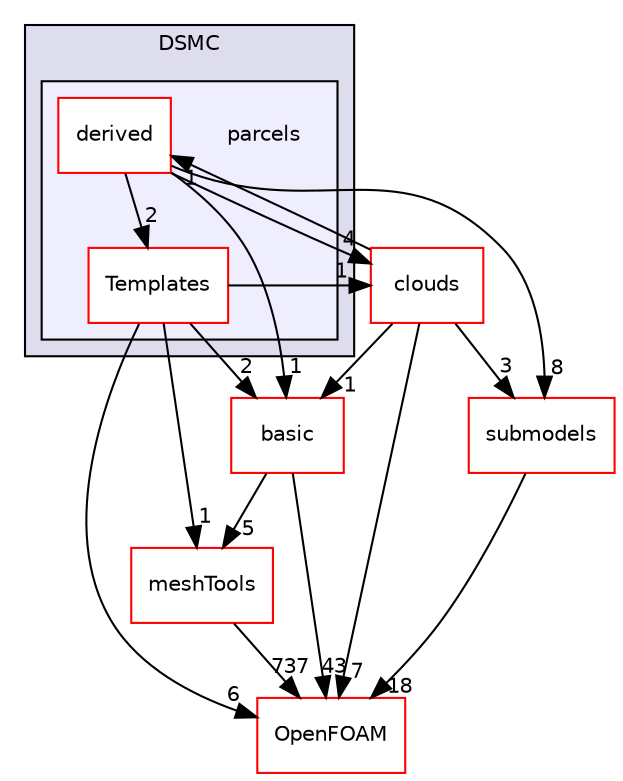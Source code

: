 digraph "src/lagrangian/DSMC/parcels" {
  bgcolor=transparent;
  compound=true
  node [ fontsize="10", fontname="Helvetica"];
  edge [ labelfontsize="10", labelfontname="Helvetica"];
  subgraph clusterdir_0edaa91cbfb55b9d84a014d50382efcb {
    graph [ bgcolor="#ddddee", pencolor="black", label="DSMC" fontname="Helvetica", fontsize="10", URL="dir_0edaa91cbfb55b9d84a014d50382efcb.html"]
  subgraph clusterdir_d20ce37f40ae4228b7a50453b523c7b7 {
    graph [ bgcolor="#eeeeff", pencolor="black", label="" URL="dir_d20ce37f40ae4228b7a50453b523c7b7.html"];
    dir_d20ce37f40ae4228b7a50453b523c7b7 [shape=plaintext label="parcels"];
    dir_9b06a279594d8fc36c0da5a247738f32 [shape=box label="derived" color="red" fillcolor="white" style="filled" URL="dir_9b06a279594d8fc36c0da5a247738f32.html"];
    dir_9e9d7c75f0f40510bef4c9b3ed75740b [shape=box label="Templates" color="red" fillcolor="white" style="filled" URL="dir_9e9d7c75f0f40510bef4c9b3ed75740b.html"];
  }
  }
  dir_ae30ad0bef50cf391b24c614251bb9fd [shape=box label="meshTools" color="red" URL="dir_ae30ad0bef50cf391b24c614251bb9fd.html"];
  dir_de5f31afe365503963d19e52cad41751 [shape=box label="clouds" color="red" URL="dir_de5f31afe365503963d19e52cad41751.html"];
  dir_aa5533d18bfe518db8350fc74caf402d [shape=box label="submodels" color="red" URL="dir_aa5533d18bfe518db8350fc74caf402d.html"];
  dir_c5473ff19b20e6ec4dfe5c310b3778a8 [shape=box label="OpenFOAM" color="red" URL="dir_c5473ff19b20e6ec4dfe5c310b3778a8.html"];
  dir_584e0ab0901b4327f36f4285cac7f2f8 [shape=box label="basic" color="red" URL="dir_584e0ab0901b4327f36f4285cac7f2f8.html"];
  dir_ae30ad0bef50cf391b24c614251bb9fd->dir_c5473ff19b20e6ec4dfe5c310b3778a8 [headlabel="737", labeldistance=1.5 headhref="dir_001751_001897.html"];
  dir_9b06a279594d8fc36c0da5a247738f32->dir_de5f31afe365503963d19e52cad41751 [headlabel="4", labeldistance=1.5 headhref="dir_001412_001404.html"];
  dir_9b06a279594d8fc36c0da5a247738f32->dir_aa5533d18bfe518db8350fc74caf402d [headlabel="8", labeldistance=1.5 headhref="dir_001412_001416.html"];
  dir_9b06a279594d8fc36c0da5a247738f32->dir_9e9d7c75f0f40510bef4c9b3ed75740b [headlabel="2", labeldistance=1.5 headhref="dir_001412_001414.html"];
  dir_9b06a279594d8fc36c0da5a247738f32->dir_584e0ab0901b4327f36f4285cac7f2f8 [headlabel="1", labeldistance=1.5 headhref="dir_001412_001366.html"];
  dir_de5f31afe365503963d19e52cad41751->dir_9b06a279594d8fc36c0da5a247738f32 [headlabel="1", labeldistance=1.5 headhref="dir_001404_001412.html"];
  dir_de5f31afe365503963d19e52cad41751->dir_aa5533d18bfe518db8350fc74caf402d [headlabel="3", labeldistance=1.5 headhref="dir_001404_001416.html"];
  dir_de5f31afe365503963d19e52cad41751->dir_c5473ff19b20e6ec4dfe5c310b3778a8 [headlabel="7", labeldistance=1.5 headhref="dir_001404_001897.html"];
  dir_de5f31afe365503963d19e52cad41751->dir_584e0ab0901b4327f36f4285cac7f2f8 [headlabel="1", labeldistance=1.5 headhref="dir_001404_001366.html"];
  dir_aa5533d18bfe518db8350fc74caf402d->dir_c5473ff19b20e6ec4dfe5c310b3778a8 [headlabel="18", labeldistance=1.5 headhref="dir_001416_001897.html"];
  dir_9e9d7c75f0f40510bef4c9b3ed75740b->dir_ae30ad0bef50cf391b24c614251bb9fd [headlabel="1", labeldistance=1.5 headhref="dir_001414_001751.html"];
  dir_9e9d7c75f0f40510bef4c9b3ed75740b->dir_de5f31afe365503963d19e52cad41751 [headlabel="1", labeldistance=1.5 headhref="dir_001414_001404.html"];
  dir_9e9d7c75f0f40510bef4c9b3ed75740b->dir_c5473ff19b20e6ec4dfe5c310b3778a8 [headlabel="6", labeldistance=1.5 headhref="dir_001414_001897.html"];
  dir_9e9d7c75f0f40510bef4c9b3ed75740b->dir_584e0ab0901b4327f36f4285cac7f2f8 [headlabel="2", labeldistance=1.5 headhref="dir_001414_001366.html"];
  dir_584e0ab0901b4327f36f4285cac7f2f8->dir_ae30ad0bef50cf391b24c614251bb9fd [headlabel="5", labeldistance=1.5 headhref="dir_001366_001751.html"];
  dir_584e0ab0901b4327f36f4285cac7f2f8->dir_c5473ff19b20e6ec4dfe5c310b3778a8 [headlabel="43", labeldistance=1.5 headhref="dir_001366_001897.html"];
}
